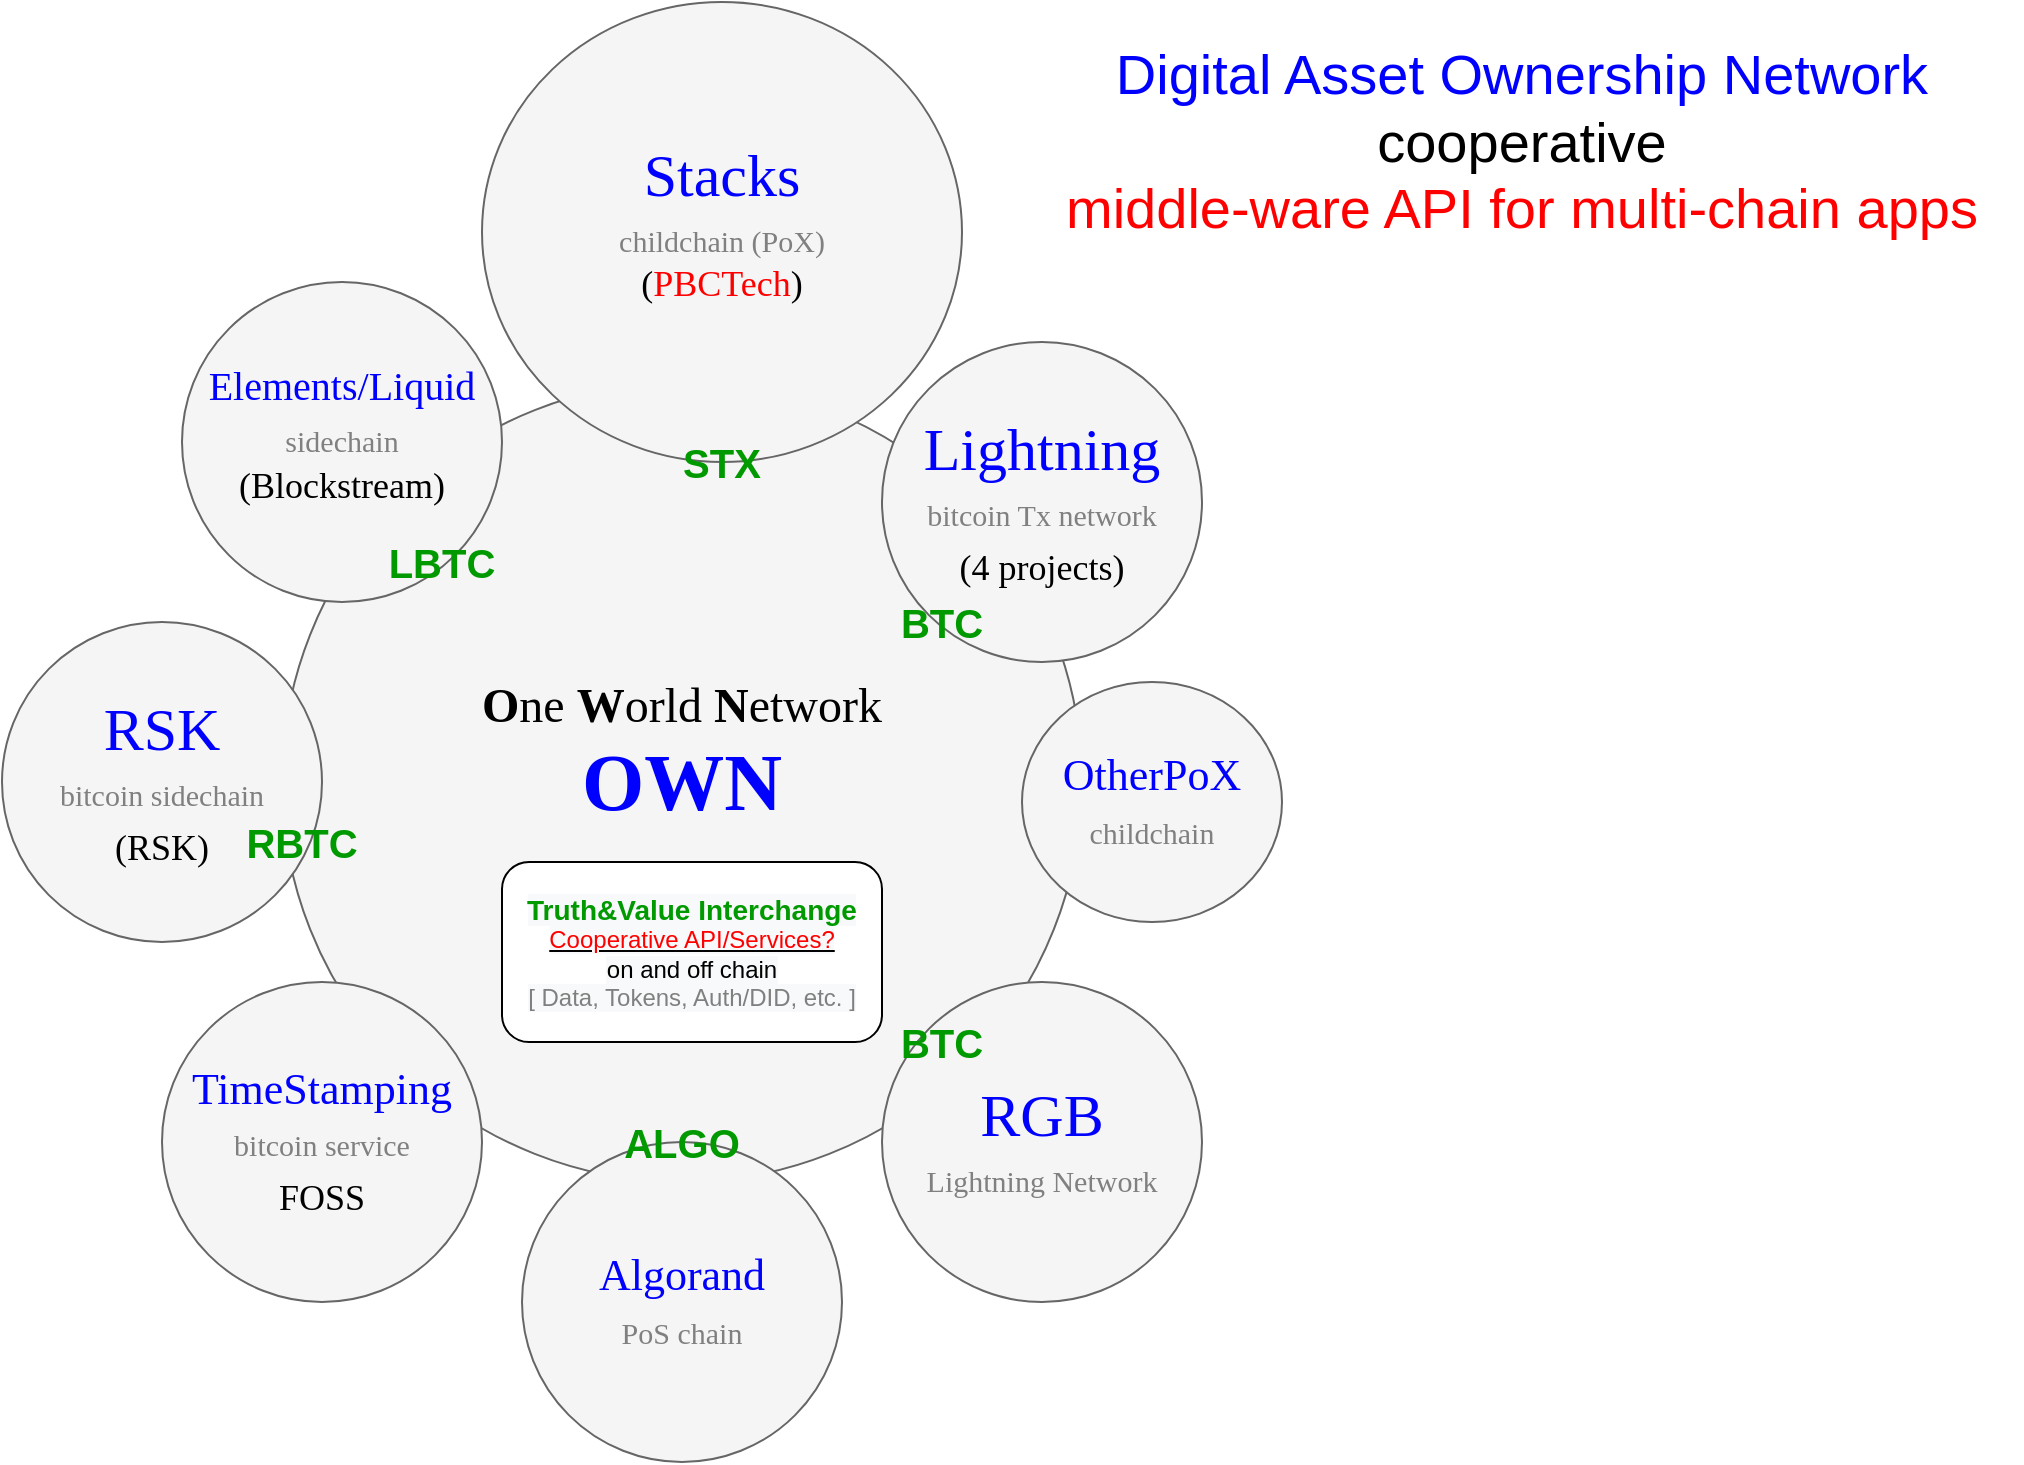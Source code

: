 <mxfile version="13.4.2" type="github"><diagram name="Page-1" id="dd472eb7-4b8b-5cd9-a60b-b15522922e76"><mxGraphModel dx="1422" dy="1568" grid="1" gridSize="10" guides="1" tooltips="1" connect="1" arrows="1" fold="1" page="1" pageScale="1" pageWidth="1100" pageHeight="850" background="#ffffff" math="0" shadow="0"><root><mxCell id="0"/><mxCell id="1" parent="0"/><mxCell id="374e34682ed331ee-1" value="&lt;font style=&quot;font-size: 24px&quot;&gt;&lt;font color=&quot;#000000&quot; style=&quot;font-size: 24px&quot;&gt;&lt;b&gt;O&lt;/b&gt;ne &lt;b&gt;W&lt;/b&gt;orld &lt;b&gt;N&lt;/b&gt;etwork&lt;/font&gt;&lt;br&gt;&lt;b&gt;&lt;font style=&quot;font-size: 40px&quot; color=&quot;#0000ff&quot;&gt;OWN&lt;/font&gt;&lt;br&gt;&lt;/b&gt;&lt;br&gt;&lt;/font&gt;" style="ellipse;whiteSpace=wrap;html=1;rounded=0;shadow=0;dashed=0;comic=0;fontFamily=Verdana;fontSize=22;fontColor=#0069D1;fillColor=#f5f5f5;strokeColor=#666666;" parent="1" vertex="1"><mxGeometry x="330" y="180" width="400" height="400" as="geometry"/></mxCell><mxCell id="45236fa5f4b8e91a-1" value="&lt;font color=&quot;#0000ff&quot; style=&quot;font-size: 30px&quot;&gt;Stacks&lt;/font&gt;&lt;br&gt;&lt;font color=&quot;#808080&quot; style=&quot;font-size: 15px&quot;&gt;childchain (PoX)&lt;/font&gt;&lt;br&gt;&lt;sup&gt;&lt;font color=&quot;#000000&quot; style=&quot;font-size: 18px&quot;&gt;(&lt;/font&gt;&lt;font style=&quot;font-size: 18px&quot; color=&quot;#ff0000&quot;&gt;PBCTech&lt;/font&gt;&lt;font color=&quot;#000000&quot; style=&quot;font-size: 18px&quot;&gt;)&lt;/font&gt;&lt;/sup&gt;" style="ellipse;whiteSpace=wrap;html=1;rounded=0;shadow=0;dashed=0;comic=0;fontFamily=Verdana;fontSize=22;fontColor=#0069D1;fillColor=#f5f5f5;strokeColor=#666666;" parent="1" vertex="1"><mxGeometry x="430" y="-10" width="240" height="230" as="geometry"/></mxCell><mxCell id="45236fa5f4b8e91a-2" value="&lt;font color=&quot;#0000ff&quot;&gt;Algorand&lt;/font&gt;&lt;br&gt;&lt;font color=&quot;#808080&quot; style=&quot;font-size: 15px&quot;&gt;PoS chain&lt;/font&gt;" style="ellipse;whiteSpace=wrap;html=1;rounded=0;shadow=0;dashed=0;comic=0;fontFamily=Verdana;fontSize=22;fontColor=#0069D1;fillColor=#f5f5f5;strokeColor=#666666;" parent="1" vertex="1"><mxGeometry x="450" y="560" width="160" height="160" as="geometry"/></mxCell><mxCell id="45236fa5f4b8e91a-3" value="&lt;font color=&quot;#0000ff&quot;&gt;OtherPoX&lt;/font&gt;&lt;br&gt;&lt;font style=&quot;font-size: 15px&quot; color=&quot;#808080&quot;&gt;childchain&lt;/font&gt;" style="ellipse;whiteSpace=wrap;html=1;rounded=0;shadow=0;dashed=0;comic=0;fontFamily=Verdana;fontSize=22;fontColor=#0069D1;fillColor=#f5f5f5;strokeColor=#666666;" parent="1" vertex="1"><mxGeometry x="700" y="330" width="130" height="120" as="geometry"/></mxCell><mxCell id="45236fa5f4b8e91a-4" value="&lt;font style=&quot;font-size: 30px&quot; color=&quot;#0000ff&quot;&gt;RSK&lt;/font&gt;&lt;br&gt;&lt;font style=&quot;font-size: 15px&quot; color=&quot;#808080&quot;&gt;bitcoin sidechain&lt;/font&gt;&lt;br&gt;&lt;font color=&quot;#000000&quot; style=&quot;font-size: 18px&quot;&gt;(RSK)&lt;/font&gt;" style="ellipse;whiteSpace=wrap;html=1;rounded=0;shadow=0;dashed=0;comic=0;fontFamily=Verdana;fontSize=22;fontColor=#0069D1;fillColor=#f5f5f5;strokeColor=#666666;" parent="1" vertex="1"><mxGeometry x="190" y="300" width="160" height="160" as="geometry"/></mxCell><mxCell id="45236fa5f4b8e91a-5" value="&lt;font style=&quot;font-size: 20px&quot; color=&quot;#0000ff&quot;&gt;Elements/Liquid&lt;/font&gt;&lt;br&gt;&lt;font color=&quot;#808080&quot; style=&quot;font-size: 15px&quot;&gt;sidechain&lt;/font&gt;&lt;br&gt;&lt;sup&gt;&lt;font color=&quot;#000000&quot; style=&quot;font-size: 18px&quot;&gt;(Blockstream)&lt;/font&gt;&lt;/sup&gt;" style="ellipse;whiteSpace=wrap;html=1;rounded=0;shadow=0;dashed=0;comic=0;fontFamily=Verdana;fontSize=22;fontColor=#0069D1;fillColor=#f5f5f5;strokeColor=#666666;" parent="1" vertex="1"><mxGeometry x="280" y="130" width="160" height="160" as="geometry"/></mxCell><mxCell id="45236fa5f4b8e91a-6" value="&lt;font color=&quot;#0000ff&quot; style=&quot;font-size: 30px&quot;&gt;Lightning&lt;/font&gt;&lt;br&gt;&lt;font color=&quot;#808080&quot; style=&quot;font-size: 15px&quot;&gt;bitcoin Tx network&lt;/font&gt;&lt;br&gt;&lt;font color=&quot;#000000&quot; style=&quot;font-size: 18px&quot;&gt;(4 projects)&lt;/font&gt;" style="ellipse;whiteSpace=wrap;html=1;rounded=0;shadow=0;dashed=0;comic=0;fontFamily=Verdana;fontSize=22;fontColor=#0069D1;fillColor=#f5f5f5;strokeColor=#666666;" parent="1" vertex="1"><mxGeometry x="630" y="160" width="160" height="160" as="geometry"/></mxCell><mxCell id="45236fa5f4b8e91a-7" value="&lt;font style=&quot;font-size: 30px&quot; color=&quot;#0000ff&quot;&gt;RGB&lt;/font&gt;&lt;br&gt;&lt;font style=&quot;font-size: 15px&quot; color=&quot;#808080&quot;&gt;Lightning Network&lt;/font&gt;" style="ellipse;whiteSpace=wrap;html=1;rounded=0;shadow=0;dashed=0;comic=0;fontFamily=Verdana;fontSize=22;fontColor=#0069D1;fillColor=#f5f5f5;strokeColor=#666666;" parent="1" vertex="1"><mxGeometry x="630" y="480" width="160" height="160" as="geometry"/></mxCell><mxCell id="45236fa5f4b8e91a-8" value="&lt;font color=&quot;#0000ff&quot;&gt;TimeStamping&lt;/font&gt;&lt;br&gt;&lt;font color=&quot;#808080&quot; style=&quot;font-size: 15px&quot;&gt;bitcoin service&lt;/font&gt;&lt;br&gt;&lt;font color=&quot;#000000&quot; style=&quot;font-size: 18px&quot;&gt;FOSS&lt;/font&gt;" style="ellipse;whiteSpace=wrap;html=1;rounded=0;shadow=0;dashed=0;comic=0;fontFamily=Verdana;fontSize=22;fontColor=#0069D1;fillColor=#f5f5f5;strokeColor=#666666;" parent="1" vertex="1"><mxGeometry x="270" y="480" width="160" height="160" as="geometry"/></mxCell><mxCell id="lZ3ra_9fjDl4-H9-Oguv-4" value="&lt;font color=&quot;#009900&quot; size=&quot;1&quot;&gt;&lt;b style=&quot;font-size: 20px&quot;&gt;STX&lt;/b&gt;&lt;/font&gt;" style="text;html=1;strokeColor=none;fillColor=none;align=center;verticalAlign=middle;whiteSpace=wrap;rounded=0;" parent="1" vertex="1"><mxGeometry x="530" y="210" width="40" height="20" as="geometry"/></mxCell><mxCell id="lZ3ra_9fjDl4-H9-Oguv-5" value="&lt;font color=&quot;#009900&quot; size=&quot;1&quot;&gt;&lt;b style=&quot;font-size: 20px&quot;&gt;LBTC&lt;/b&gt;&lt;/font&gt;" style="text;html=1;strokeColor=none;fillColor=none;align=center;verticalAlign=middle;whiteSpace=wrap;rounded=0;" parent="1" vertex="1"><mxGeometry x="390" y="260" width="40" height="20" as="geometry"/></mxCell><mxCell id="lZ3ra_9fjDl4-H9-Oguv-6" value="&lt;font color=&quot;#009900&quot; size=&quot;1&quot;&gt;&lt;b style=&quot;font-size: 20px&quot;&gt;RBTC&lt;/b&gt;&lt;/font&gt;" style="text;html=1;strokeColor=none;fillColor=none;align=center;verticalAlign=middle;whiteSpace=wrap;rounded=0;" parent="1" vertex="1"><mxGeometry x="320" y="400" width="40" height="20" as="geometry"/></mxCell><mxCell id="lZ3ra_9fjDl4-H9-Oguv-9" value="&lt;font color=&quot;#009900&quot; size=&quot;1&quot;&gt;&lt;b style=&quot;font-size: 20px&quot;&gt;BTC&lt;/b&gt;&lt;/font&gt;" style="text;html=1;strokeColor=none;fillColor=none;align=center;verticalAlign=middle;whiteSpace=wrap;rounded=0;" parent="1" vertex="1"><mxGeometry x="640" y="290" width="40" height="20" as="geometry"/></mxCell><mxCell id="lZ3ra_9fjDl4-H9-Oguv-10" value="&lt;span style=&quot;color: rgb(0 , 0 , 0) ; font-family: &amp;#34;helvetica&amp;#34; ; font-style: normal ; font-weight: 400 ; letter-spacing: normal ; text-align: center ; text-indent: 0px ; text-transform: none ; word-spacing: 0px ; background-color: rgb(248 , 249 , 250) ; font-size: 14px&quot;&gt;&lt;b&gt;&lt;font color=&quot;#009900&quot;&gt;Truth&amp;amp;Value Interchange&lt;/font&gt;&lt;/b&gt;&lt;/span&gt;&lt;font style=&quot;font-family: &amp;#34;helvetica&amp;#34; ; font-size: 12px ; font-style: normal ; font-weight: 400 ; letter-spacing: normal ; text-align: center ; text-indent: 0px ; text-transform: none ; word-spacing: 0px ; background-color: rgb(248 , 249 , 250)&quot;&gt;&lt;br&gt;&lt;u&gt;&lt;font color=&quot;#ff0000&quot;&gt;Cooperative API/Services?&lt;/font&gt;&lt;/u&gt;&lt;/font&gt;&lt;br style=&quot;color: rgb(0 , 0 , 0) ; font-family: &amp;#34;helvetica&amp;#34; ; font-size: 12px ; font-style: normal ; font-weight: 400 ; letter-spacing: normal ; text-align: center ; text-indent: 0px ; text-transform: none ; word-spacing: 0px ; background-color: rgb(248 , 249 , 250)&quot;&gt;&lt;span style=&quot;color: rgb(0 , 0 , 0) ; font-family: &amp;#34;helvetica&amp;#34; ; font-size: 12px ; font-style: normal ; font-weight: 400 ; letter-spacing: normal ; text-align: center ; text-indent: 0px ; text-transform: none ; word-spacing: 0px ; background-color: rgb(248 , 249 , 250) ; display: inline ; float: none&quot;&gt;on and off chain&lt;/span&gt;&lt;br style=&quot;color: rgb(0 , 0 , 0) ; font-family: &amp;#34;helvetica&amp;#34; ; font-size: 12px ; font-style: normal ; font-weight: 400 ; letter-spacing: normal ; text-align: center ; text-indent: 0px ; text-transform: none ; word-spacing: 0px ; background-color: rgb(248 , 249 , 250)&quot;&gt;&lt;font color=&quot;#808080&quot; style=&quot;font-family: &amp;#34;helvetica&amp;#34; ; font-size: 12px ; font-style: normal ; font-weight: 400 ; letter-spacing: normal ; text-align: center ; text-indent: 0px ; text-transform: none ; word-spacing: 0px ; background-color: rgb(248 , 249 , 250)&quot;&gt;[ Data, Tokens, Auth/DID, etc. ]&lt;/font&gt;" style="rounded=1;whiteSpace=wrap;html=1;" parent="1" vertex="1"><mxGeometry x="440" y="420" width="190" height="90" as="geometry"/></mxCell><mxCell id="lZ3ra_9fjDl4-H9-Oguv-12" value="&lt;font color=&quot;#009900&quot;&gt;&lt;span style=&quot;font-size: 20px&quot;&gt;&lt;b&gt;ALGO&lt;/b&gt;&lt;/span&gt;&lt;/font&gt;" style="text;html=1;strokeColor=none;fillColor=none;align=center;verticalAlign=middle;whiteSpace=wrap;rounded=0;" parent="1" vertex="1"><mxGeometry x="510" y="550" width="40" height="20" as="geometry"/></mxCell><mxCell id="lZ3ra_9fjDl4-H9-Oguv-13" value="&lt;font style=&quot;font-size: 28px&quot;&gt;&lt;font color=&quot;#0000ff&quot;&gt;Digital Asset Ownership Network&lt;/font&gt; &lt;br&gt;cooperative&lt;br&gt;&lt;font color=&quot;#ff0000&quot;&gt;middle-ware API for multi-chain apps&lt;/font&gt;&lt;br&gt;&lt;/font&gt;" style="text;html=1;strokeColor=none;fillColor=none;align=center;verticalAlign=middle;whiteSpace=wrap;rounded=0;" parent="1" vertex="1"><mxGeometry x="700" width="500" height="120" as="geometry"/></mxCell><mxCell id="lZ3ra_9fjDl4-H9-Oguv-14" value="&lt;font color=&quot;#009900&quot; size=&quot;1&quot;&gt;&lt;b style=&quot;font-size: 20px&quot;&gt;BTC&lt;/b&gt;&lt;/font&gt;" style="text;html=1;strokeColor=none;fillColor=none;align=center;verticalAlign=middle;whiteSpace=wrap;rounded=0;" parent="1" vertex="1"><mxGeometry x="640" y="500" width="40" height="20" as="geometry"/></mxCell></root></mxGraphModel></diagram></mxfile>